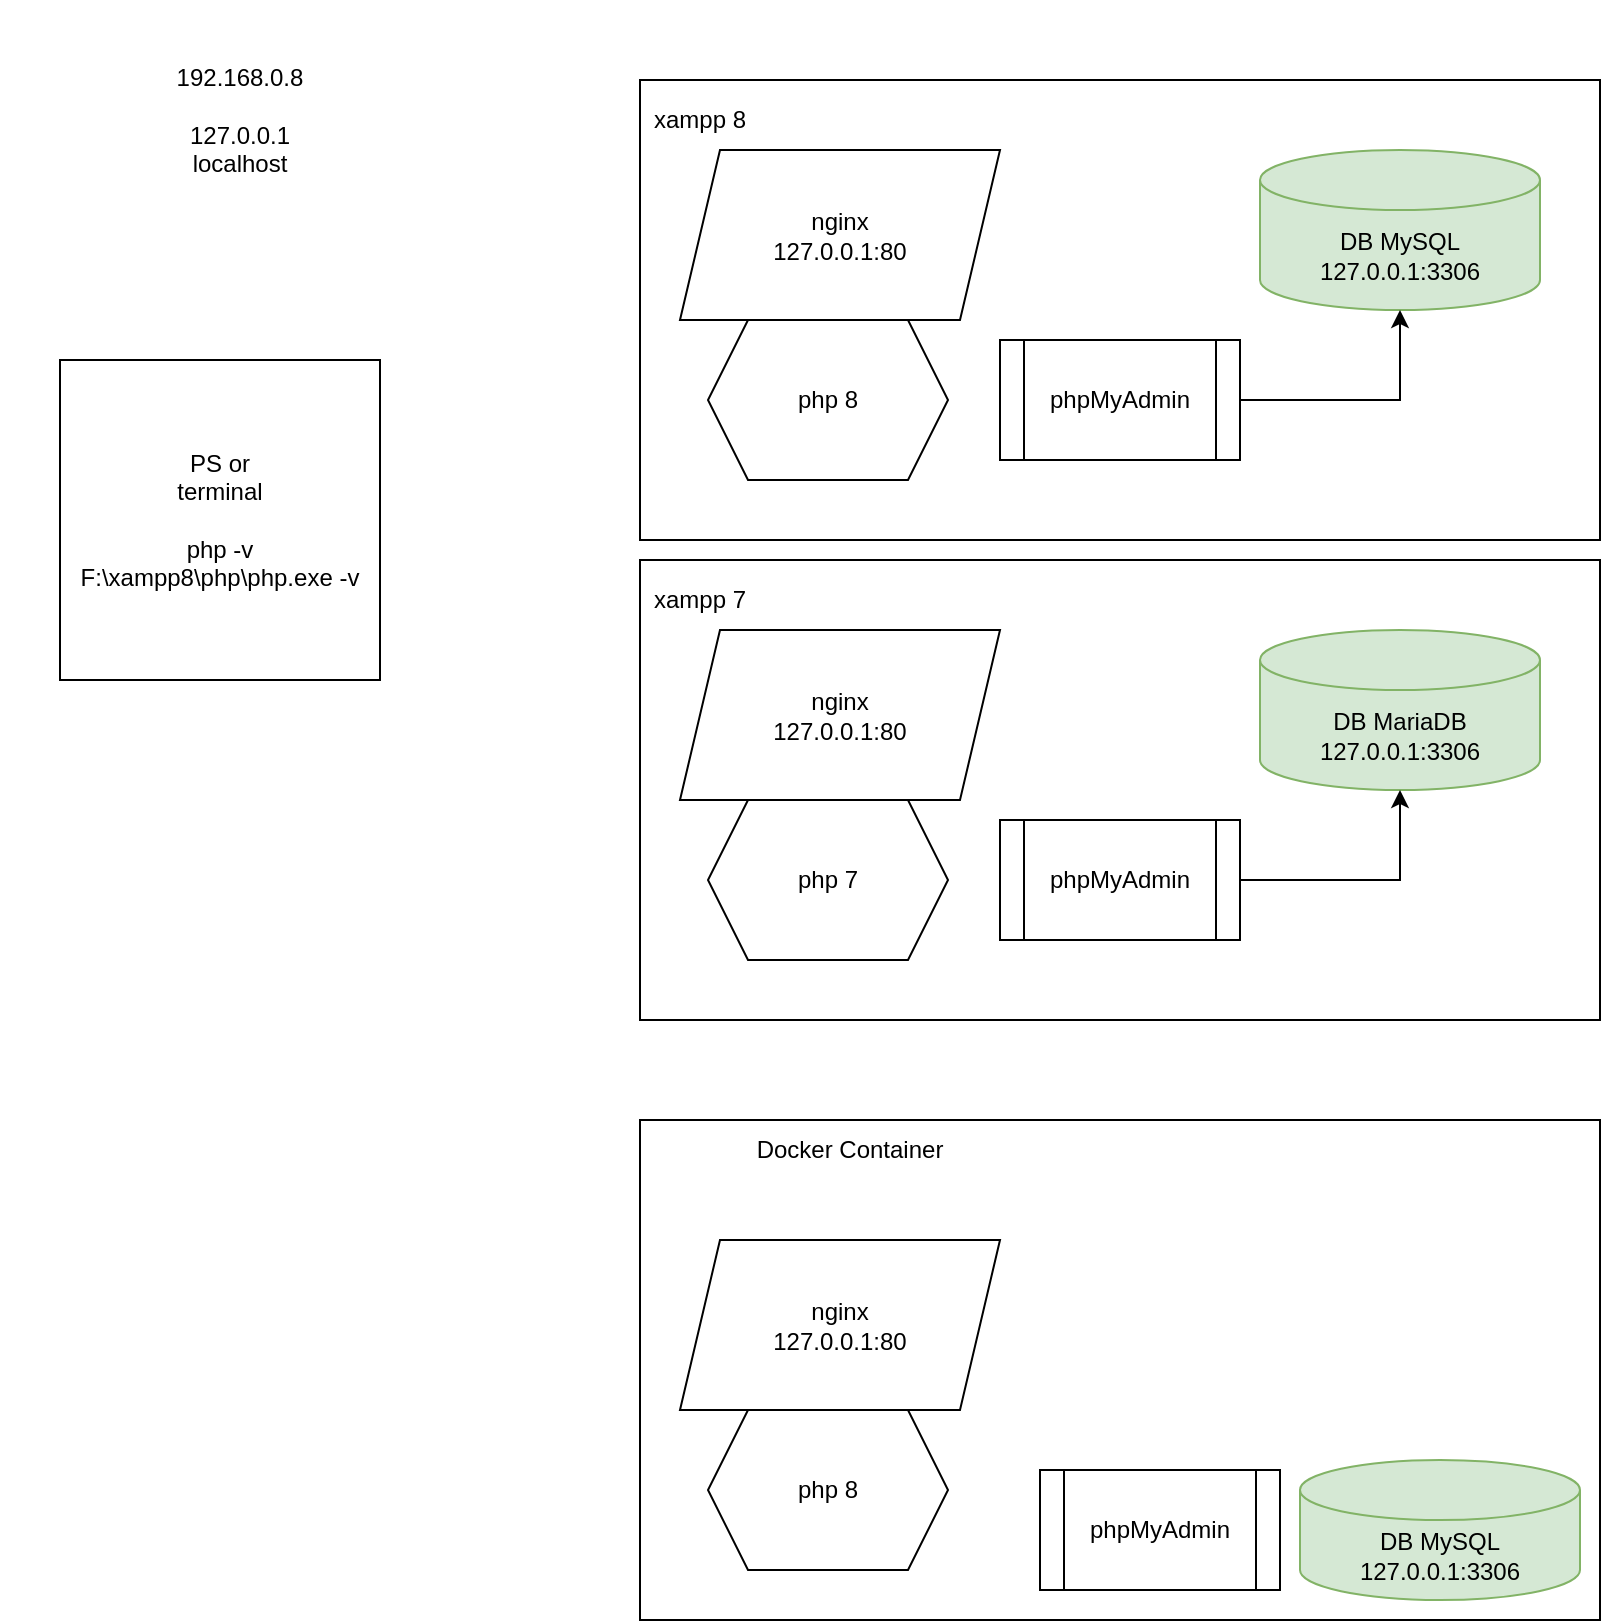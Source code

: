 <mxfile version="22.0.3" type="device">
  <diagram name="Сторінка-1" id="oYpZUwzZ75HXVXVaJ-Pn">
    <mxGraphModel dx="1303" dy="942" grid="1" gridSize="10" guides="1" tooltips="1" connect="1" arrows="1" fold="1" page="1" pageScale="1" pageWidth="827" pageHeight="1169" math="0" shadow="0">
      <root>
        <mxCell id="0" />
        <mxCell id="1" parent="0" />
        <mxCell id="pcpQEgToELJWx2NwXSkf-3" value="" style="rounded=0;whiteSpace=wrap;html=1;" vertex="1" parent="1">
          <mxGeometry x="320" y="40" width="480" height="230" as="geometry" />
        </mxCell>
        <mxCell id="pcpQEgToELJWx2NwXSkf-1" value="DB MySQL&lt;br&gt;127.0.0.1:3306" style="shape=cylinder3;whiteSpace=wrap;html=1;boundedLbl=1;backgroundOutline=1;size=15;fillColor=#d5e8d4;strokeColor=#82b366;" vertex="1" parent="1">
          <mxGeometry x="630" y="75" width="140" height="80" as="geometry" />
        </mxCell>
        <mxCell id="pcpQEgToELJWx2NwXSkf-2" value="192.168.0.8&lt;br&gt;&lt;br&gt;127.0.0.1&lt;br&gt;localhost&lt;br&gt;" style="text;html=1;strokeColor=none;fillColor=none;align=center;verticalAlign=middle;whiteSpace=wrap;rounded=0;" vertex="1" parent="1">
          <mxGeometry width="240" height="120" as="geometry" />
        </mxCell>
        <mxCell id="pcpQEgToELJWx2NwXSkf-4" value="xampp 8" style="text;html=1;strokeColor=none;fillColor=none;align=center;verticalAlign=middle;whiteSpace=wrap;rounded=0;" vertex="1" parent="1">
          <mxGeometry x="320" y="45" width="60" height="30" as="geometry" />
        </mxCell>
        <mxCell id="pcpQEgToELJWx2NwXSkf-5" value="nginx&lt;br&gt;127.0.0.1:80" style="shape=parallelogram;perimeter=parallelogramPerimeter;whiteSpace=wrap;html=1;fixedSize=1;" vertex="1" parent="1">
          <mxGeometry x="340" y="75" width="160" height="85" as="geometry" />
        </mxCell>
        <mxCell id="pcpQEgToELJWx2NwXSkf-6" value="php 8" style="shape=hexagon;perimeter=hexagonPerimeter2;whiteSpace=wrap;html=1;fixedSize=1;" vertex="1" parent="1">
          <mxGeometry x="354" y="160" width="120" height="80" as="geometry" />
        </mxCell>
        <mxCell id="pcpQEgToELJWx2NwXSkf-8" style="edgeStyle=orthogonalEdgeStyle;rounded=0;orthogonalLoop=1;jettySize=auto;html=1;" edge="1" parent="1" source="pcpQEgToELJWx2NwXSkf-7" target="pcpQEgToELJWx2NwXSkf-1">
          <mxGeometry relative="1" as="geometry" />
        </mxCell>
        <mxCell id="pcpQEgToELJWx2NwXSkf-7" value="phpMyAdmin" style="shape=process;whiteSpace=wrap;html=1;backgroundOutline=1;" vertex="1" parent="1">
          <mxGeometry x="500" y="170" width="120" height="60" as="geometry" />
        </mxCell>
        <mxCell id="pcpQEgToELJWx2NwXSkf-9" value="PS or&lt;br&gt;terminal&lt;br&gt;&lt;br&gt;php -v&lt;br&gt;F:\xampp8\php\php.exe -v&lt;br&gt;" style="whiteSpace=wrap;html=1;aspect=fixed;" vertex="1" parent="1">
          <mxGeometry x="30" y="180" width="160" height="160" as="geometry" />
        </mxCell>
        <mxCell id="pcpQEgToELJWx2NwXSkf-10" value="" style="rounded=0;whiteSpace=wrap;html=1;" vertex="1" parent="1">
          <mxGeometry x="320" y="280" width="480" height="230" as="geometry" />
        </mxCell>
        <mxCell id="pcpQEgToELJWx2NwXSkf-11" value="DB MariaDB&lt;br&gt;127.0.0.1:3306" style="shape=cylinder3;whiteSpace=wrap;html=1;boundedLbl=1;backgroundOutline=1;size=15;fillColor=#d5e8d4;strokeColor=#82b366;" vertex="1" parent="1">
          <mxGeometry x="630" y="315" width="140" height="80" as="geometry" />
        </mxCell>
        <mxCell id="pcpQEgToELJWx2NwXSkf-12" value="xampp 7" style="text;html=1;strokeColor=none;fillColor=none;align=center;verticalAlign=middle;whiteSpace=wrap;rounded=0;" vertex="1" parent="1">
          <mxGeometry x="320" y="285" width="60" height="30" as="geometry" />
        </mxCell>
        <mxCell id="pcpQEgToELJWx2NwXSkf-13" value="nginx&lt;br&gt;127.0.0.1:80" style="shape=parallelogram;perimeter=parallelogramPerimeter;whiteSpace=wrap;html=1;fixedSize=1;" vertex="1" parent="1">
          <mxGeometry x="340" y="315" width="160" height="85" as="geometry" />
        </mxCell>
        <mxCell id="pcpQEgToELJWx2NwXSkf-14" value="php 7" style="shape=hexagon;perimeter=hexagonPerimeter2;whiteSpace=wrap;html=1;fixedSize=1;" vertex="1" parent="1">
          <mxGeometry x="354" y="400" width="120" height="80" as="geometry" />
        </mxCell>
        <mxCell id="pcpQEgToELJWx2NwXSkf-15" style="edgeStyle=orthogonalEdgeStyle;rounded=0;orthogonalLoop=1;jettySize=auto;html=1;" edge="1" source="pcpQEgToELJWx2NwXSkf-16" target="pcpQEgToELJWx2NwXSkf-11" parent="1">
          <mxGeometry relative="1" as="geometry" />
        </mxCell>
        <mxCell id="pcpQEgToELJWx2NwXSkf-16" value="phpMyAdmin" style="shape=process;whiteSpace=wrap;html=1;backgroundOutline=1;" vertex="1" parent="1">
          <mxGeometry x="500" y="410" width="120" height="60" as="geometry" />
        </mxCell>
        <mxCell id="pcpQEgToELJWx2NwXSkf-17" value="" style="rounded=0;whiteSpace=wrap;html=1;" vertex="1" parent="1">
          <mxGeometry x="320" y="560" width="480" height="250" as="geometry" />
        </mxCell>
        <mxCell id="pcpQEgToELJWx2NwXSkf-18" value="DB MySQL&lt;br&gt;127.0.0.1:3306" style="shape=cylinder3;whiteSpace=wrap;html=1;boundedLbl=1;backgroundOutline=1;size=15;fillColor=#d5e8d4;strokeColor=#82b366;" vertex="1" parent="1">
          <mxGeometry x="650" y="730" width="140" height="70" as="geometry" />
        </mxCell>
        <mxCell id="pcpQEgToELJWx2NwXSkf-19" value="phpMyAdmin" style="shape=process;whiteSpace=wrap;html=1;backgroundOutline=1;" vertex="1" parent="1">
          <mxGeometry x="520" y="735" width="120" height="60" as="geometry" />
        </mxCell>
        <mxCell id="pcpQEgToELJWx2NwXSkf-20" value="php 8" style="shape=hexagon;perimeter=hexagonPerimeter2;whiteSpace=wrap;html=1;fixedSize=1;" vertex="1" parent="1">
          <mxGeometry x="354" y="705" width="120" height="80" as="geometry" />
        </mxCell>
        <mxCell id="pcpQEgToELJWx2NwXSkf-21" value="nginx&lt;br&gt;127.0.0.1:80" style="shape=parallelogram;perimeter=parallelogramPerimeter;whiteSpace=wrap;html=1;fixedSize=1;" vertex="1" parent="1">
          <mxGeometry x="340" y="620" width="160" height="85" as="geometry" />
        </mxCell>
        <mxCell id="pcpQEgToELJWx2NwXSkf-22" value="Docker Container" style="text;html=1;strokeColor=none;fillColor=none;align=center;verticalAlign=middle;whiteSpace=wrap;rounded=0;" vertex="1" parent="1">
          <mxGeometry x="320" y="560" width="210" height="30" as="geometry" />
        </mxCell>
      </root>
    </mxGraphModel>
  </diagram>
</mxfile>
